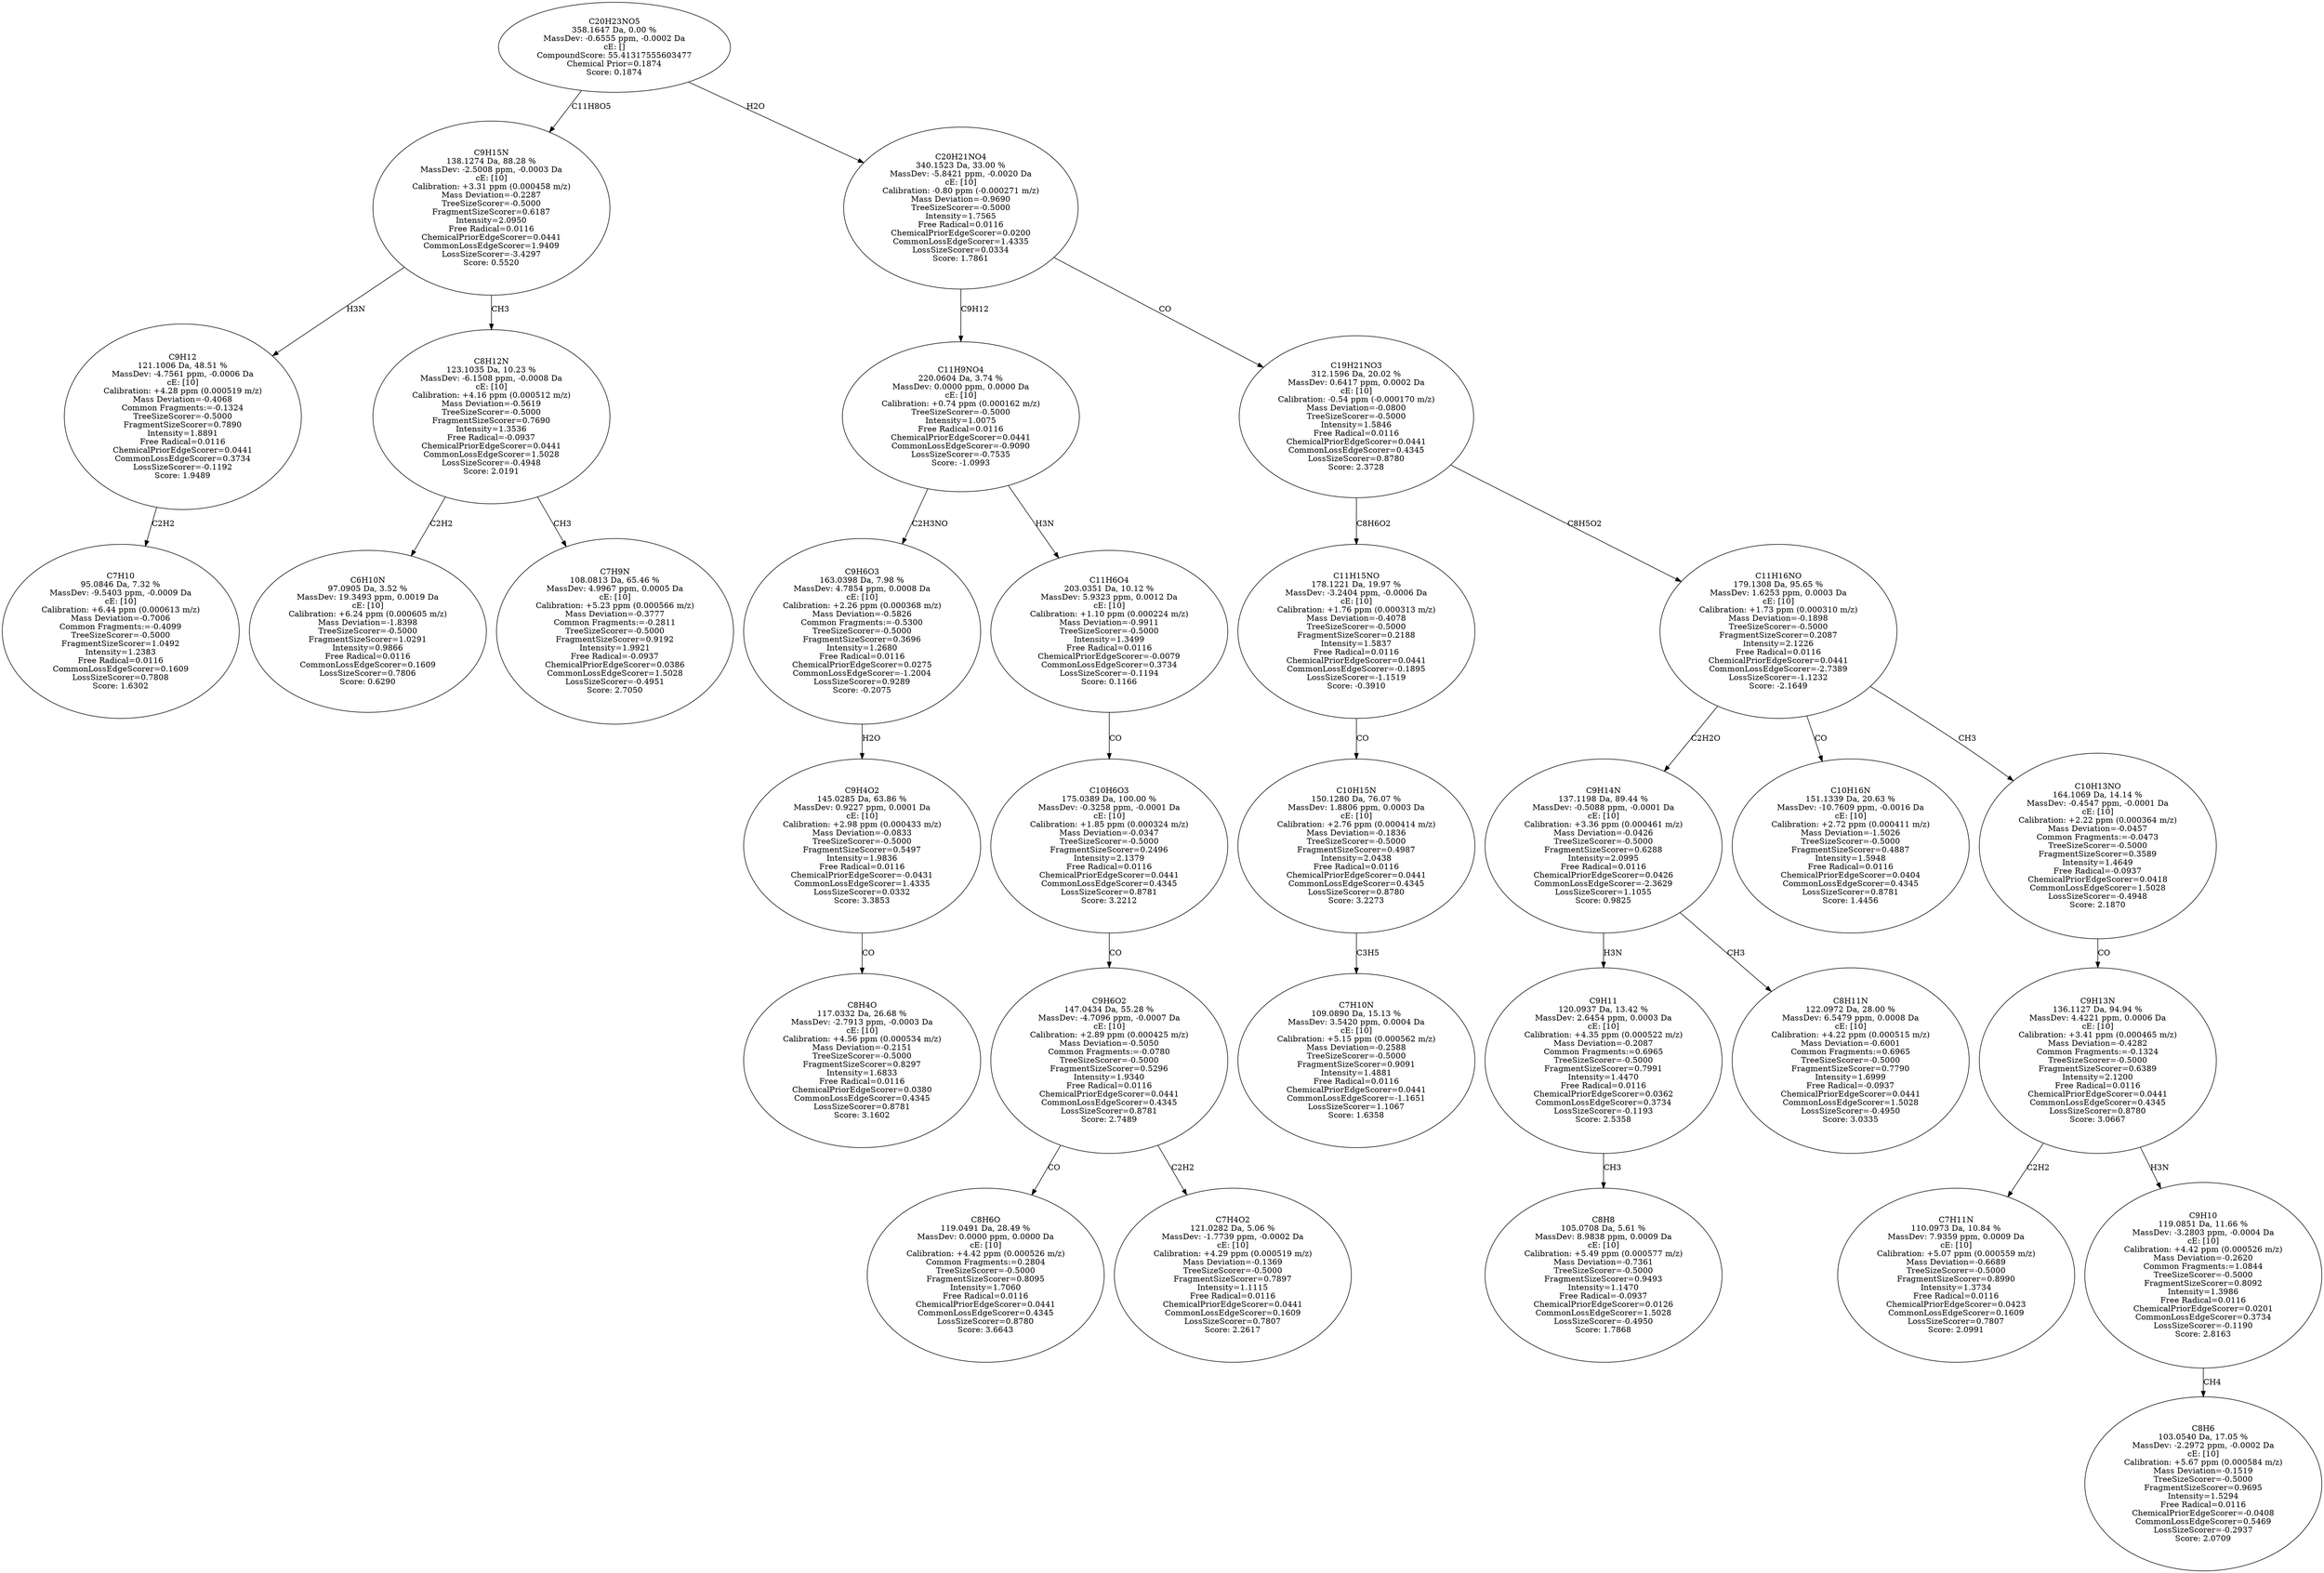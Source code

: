 strict digraph {
v1 [label="C7H10\n95.0846 Da, 7.32 %\nMassDev: -9.5403 ppm, -0.0009 Da\ncE: [10]\nCalibration: +6.44 ppm (0.000613 m/z)\nMass Deviation=-0.7006\nCommon Fragments:=-0.4099\nTreeSizeScorer=-0.5000\nFragmentSizeScorer=1.0492\nIntensity=1.2383\nFree Radical=0.0116\nCommonLossEdgeScorer=0.1609\nLossSizeScorer=0.7808\nScore: 1.6302"];
v2 [label="C9H12\n121.1006 Da, 48.51 %\nMassDev: -4.7561 ppm, -0.0006 Da\ncE: [10]\nCalibration: +4.28 ppm (0.000519 m/z)\nMass Deviation=-0.4068\nCommon Fragments:=-0.1324\nTreeSizeScorer=-0.5000\nFragmentSizeScorer=0.7890\nIntensity=1.8891\nFree Radical=0.0116\nChemicalPriorEdgeScorer=0.0441\nCommonLossEdgeScorer=0.3734\nLossSizeScorer=-0.1192\nScore: 1.9489"];
v3 [label="C6H10N\n97.0905 Da, 3.52 %\nMassDev: 19.3493 ppm, 0.0019 Da\ncE: [10]\nCalibration: +6.24 ppm (0.000605 m/z)\nMass Deviation=-1.8398\nTreeSizeScorer=-0.5000\nFragmentSizeScorer=1.0291\nIntensity=0.9866\nFree Radical=0.0116\nCommonLossEdgeScorer=0.1609\nLossSizeScorer=0.7806\nScore: 0.6290"];
v4 [label="C7H9N\n108.0813 Da, 65.46 %\nMassDev: 4.9967 ppm, 0.0005 Da\ncE: [10]\nCalibration: +5.23 ppm (0.000566 m/z)\nMass Deviation=-0.3777\nCommon Fragments:=-0.2811\nTreeSizeScorer=-0.5000\nFragmentSizeScorer=0.9192\nIntensity=1.9921\nFree Radical=-0.0937\nChemicalPriorEdgeScorer=0.0386\nCommonLossEdgeScorer=1.5028\nLossSizeScorer=-0.4951\nScore: 2.7050"];
v5 [label="C8H12N\n123.1035 Da, 10.23 %\nMassDev: -6.1508 ppm, -0.0008 Da\ncE: [10]\nCalibration: +4.16 ppm (0.000512 m/z)\nMass Deviation=-0.5619\nTreeSizeScorer=-0.5000\nFragmentSizeScorer=0.7690\nIntensity=1.3536\nFree Radical=-0.0937\nChemicalPriorEdgeScorer=0.0441\nCommonLossEdgeScorer=1.5028\nLossSizeScorer=-0.4948\nScore: 2.0191"];
v6 [label="C9H15N\n138.1274 Da, 88.28 %\nMassDev: -2.5008 ppm, -0.0003 Da\ncE: [10]\nCalibration: +3.31 ppm (0.000458 m/z)\nMass Deviation=-0.2287\nTreeSizeScorer=-0.5000\nFragmentSizeScorer=0.6187\nIntensity=2.0950\nFree Radical=0.0116\nChemicalPriorEdgeScorer=0.0441\nCommonLossEdgeScorer=1.9409\nLossSizeScorer=-3.4297\nScore: 0.5520"];
v7 [label="C8H4O\n117.0332 Da, 26.68 %\nMassDev: -2.7913 ppm, -0.0003 Da\ncE: [10]\nCalibration: +4.56 ppm (0.000534 m/z)\nMass Deviation=-0.2151\nTreeSizeScorer=-0.5000\nFragmentSizeScorer=0.8297\nIntensity=1.6833\nFree Radical=0.0116\nChemicalPriorEdgeScorer=0.0380\nCommonLossEdgeScorer=0.4345\nLossSizeScorer=0.8781\nScore: 3.1602"];
v8 [label="C9H4O2\n145.0285 Da, 63.86 %\nMassDev: 0.9227 ppm, 0.0001 Da\ncE: [10]\nCalibration: +2.98 ppm (0.000433 m/z)\nMass Deviation=-0.0833\nTreeSizeScorer=-0.5000\nFragmentSizeScorer=0.5497\nIntensity=1.9836\nFree Radical=0.0116\nChemicalPriorEdgeScorer=-0.0431\nCommonLossEdgeScorer=1.4335\nLossSizeScorer=0.0332\nScore: 3.3853"];
v9 [label="C9H6O3\n163.0398 Da, 7.98 %\nMassDev: 4.7854 ppm, 0.0008 Da\ncE: [10]\nCalibration: +2.26 ppm (0.000368 m/z)\nMass Deviation=-0.5826\nCommon Fragments:=-0.5300\nTreeSizeScorer=-0.5000\nFragmentSizeScorer=0.3696\nIntensity=1.2680\nFree Radical=0.0116\nChemicalPriorEdgeScorer=0.0275\nCommonLossEdgeScorer=-1.2004\nLossSizeScorer=0.9289\nScore: -0.2075"];
v10 [label="C8H6O\n119.0491 Da, 28.49 %\nMassDev: 0.0000 ppm, 0.0000 Da\ncE: [10]\nCalibration: +4.42 ppm (0.000526 m/z)\nCommon Fragments:=0.2804\nTreeSizeScorer=-0.5000\nFragmentSizeScorer=0.8095\nIntensity=1.7060\nFree Radical=0.0116\nChemicalPriorEdgeScorer=0.0441\nCommonLossEdgeScorer=0.4345\nLossSizeScorer=0.8780\nScore: 3.6643"];
v11 [label="C7H4O2\n121.0282 Da, 5.06 %\nMassDev: -1.7739 ppm, -0.0002 Da\ncE: [10]\nCalibration: +4.29 ppm (0.000519 m/z)\nMass Deviation=-0.1369\nTreeSizeScorer=-0.5000\nFragmentSizeScorer=0.7897\nIntensity=1.1115\nFree Radical=0.0116\nChemicalPriorEdgeScorer=0.0441\nCommonLossEdgeScorer=0.1609\nLossSizeScorer=0.7807\nScore: 2.2617"];
v12 [label="C9H6O2\n147.0434 Da, 55.28 %\nMassDev: -4.7096 ppm, -0.0007 Da\ncE: [10]\nCalibration: +2.89 ppm (0.000425 m/z)\nMass Deviation=-0.5050\nCommon Fragments:=-0.0780\nTreeSizeScorer=-0.5000\nFragmentSizeScorer=0.5296\nIntensity=1.9340\nFree Radical=0.0116\nChemicalPriorEdgeScorer=0.0441\nCommonLossEdgeScorer=0.4345\nLossSizeScorer=0.8781\nScore: 2.7489"];
v13 [label="C10H6O3\n175.0389 Da, 100.00 %\nMassDev: -0.3258 ppm, -0.0001 Da\ncE: [10]\nCalibration: +1.85 ppm (0.000324 m/z)\nMass Deviation=-0.0347\nTreeSizeScorer=-0.5000\nFragmentSizeScorer=0.2496\nIntensity=2.1379\nFree Radical=0.0116\nChemicalPriorEdgeScorer=0.0441\nCommonLossEdgeScorer=0.4345\nLossSizeScorer=0.8781\nScore: 3.2212"];
v14 [label="C11H6O4\n203.0351 Da, 10.12 %\nMassDev: 5.9323 ppm, 0.0012 Da\ncE: [10]\nCalibration: +1.10 ppm (0.000224 m/z)\nMass Deviation=-0.9911\nTreeSizeScorer=-0.5000\nIntensity=1.3499\nFree Radical=0.0116\nChemicalPriorEdgeScorer=-0.0079\nCommonLossEdgeScorer=0.3734\nLossSizeScorer=-0.1194\nScore: 0.1166"];
v15 [label="C11H9NO4\n220.0604 Da, 3.74 %\nMassDev: 0.0000 ppm, 0.0000 Da\ncE: [10]\nCalibration: +0.74 ppm (0.000162 m/z)\nTreeSizeScorer=-0.5000\nIntensity=1.0075\nFree Radical=0.0116\nChemicalPriorEdgeScorer=0.0441\nCommonLossEdgeScorer=-0.9090\nLossSizeScorer=-0.7535\nScore: -1.0993"];
v16 [label="C7H10N\n109.0890 Da, 15.13 %\nMassDev: 3.5420 ppm, 0.0004 Da\ncE: [10]\nCalibration: +5.15 ppm (0.000562 m/z)\nMass Deviation=-0.2588\nTreeSizeScorer=-0.5000\nFragmentSizeScorer=0.9091\nIntensity=1.4881\nFree Radical=0.0116\nChemicalPriorEdgeScorer=0.0441\nCommonLossEdgeScorer=-1.1651\nLossSizeScorer=1.1067\nScore: 1.6358"];
v17 [label="C10H15N\n150.1280 Da, 76.07 %\nMassDev: 1.8806 ppm, 0.0003 Da\ncE: [10]\nCalibration: +2.76 ppm (0.000414 m/z)\nMass Deviation=-0.1836\nTreeSizeScorer=-0.5000\nFragmentSizeScorer=0.4987\nIntensity=2.0438\nFree Radical=0.0116\nChemicalPriorEdgeScorer=0.0441\nCommonLossEdgeScorer=0.4345\nLossSizeScorer=0.8780\nScore: 3.2273"];
v18 [label="C11H15NO\n178.1221 Da, 19.97 %\nMassDev: -3.2404 ppm, -0.0006 Da\ncE: [10]\nCalibration: +1.76 ppm (0.000313 m/z)\nMass Deviation=-0.4078\nTreeSizeScorer=-0.5000\nFragmentSizeScorer=0.2188\nIntensity=1.5837\nFree Radical=0.0116\nChemicalPriorEdgeScorer=0.0441\nCommonLossEdgeScorer=-0.1895\nLossSizeScorer=-1.1519\nScore: -0.3910"];
v19 [label="C8H8\n105.0708 Da, 5.61 %\nMassDev: 8.9838 ppm, 0.0009 Da\ncE: [10]\nCalibration: +5.49 ppm (0.000577 m/z)\nMass Deviation=-0.7361\nTreeSizeScorer=-0.5000\nFragmentSizeScorer=0.9493\nIntensity=1.1470\nFree Radical=-0.0937\nChemicalPriorEdgeScorer=0.0126\nCommonLossEdgeScorer=1.5028\nLossSizeScorer=-0.4950\nScore: 1.7868"];
v20 [label="C9H11\n120.0937 Da, 13.42 %\nMassDev: 2.6454 ppm, 0.0003 Da\ncE: [10]\nCalibration: +4.35 ppm (0.000522 m/z)\nMass Deviation=-0.2087\nCommon Fragments:=0.6965\nTreeSizeScorer=-0.5000\nFragmentSizeScorer=0.7991\nIntensity=1.4470\nFree Radical=0.0116\nChemicalPriorEdgeScorer=0.0362\nCommonLossEdgeScorer=0.3734\nLossSizeScorer=-0.1193\nScore: 2.5358"];
v21 [label="C8H11N\n122.0972 Da, 28.00 %\nMassDev: 6.5479 ppm, 0.0008 Da\ncE: [10]\nCalibration: +4.22 ppm (0.000515 m/z)\nMass Deviation=-0.6001\nCommon Fragments:=0.6965\nTreeSizeScorer=-0.5000\nFragmentSizeScorer=0.7790\nIntensity=1.6999\nFree Radical=-0.0937\nChemicalPriorEdgeScorer=0.0441\nCommonLossEdgeScorer=1.5028\nLossSizeScorer=-0.4950\nScore: 3.0335"];
v22 [label="C9H14N\n137.1198 Da, 89.44 %\nMassDev: -0.5088 ppm, -0.0001 Da\ncE: [10]\nCalibration: +3.36 ppm (0.000461 m/z)\nMass Deviation=-0.0426\nTreeSizeScorer=-0.5000\nFragmentSizeScorer=0.6288\nIntensity=2.0995\nFree Radical=0.0116\nChemicalPriorEdgeScorer=0.0426\nCommonLossEdgeScorer=-2.3629\nLossSizeScorer=1.1055\nScore: 0.9825"];
v23 [label="C10H16N\n151.1339 Da, 20.63 %\nMassDev: -10.7609 ppm, -0.0016 Da\ncE: [10]\nCalibration: +2.72 ppm (0.000411 m/z)\nMass Deviation=-1.5026\nTreeSizeScorer=-0.5000\nFragmentSizeScorer=0.4887\nIntensity=1.5948\nFree Radical=0.0116\nChemicalPriorEdgeScorer=0.0404\nCommonLossEdgeScorer=0.4345\nLossSizeScorer=0.8781\nScore: 1.4456"];
v24 [label="C7H11N\n110.0973 Da, 10.84 %\nMassDev: 7.9359 ppm, 0.0009 Da\ncE: [10]\nCalibration: +5.07 ppm (0.000559 m/z)\nMass Deviation=-0.6689\nTreeSizeScorer=-0.5000\nFragmentSizeScorer=0.8990\nIntensity=1.3734\nFree Radical=0.0116\nChemicalPriorEdgeScorer=0.0423\nCommonLossEdgeScorer=0.1609\nLossSizeScorer=0.7807\nScore: 2.0991"];
v25 [label="C8H6\n103.0540 Da, 17.05 %\nMassDev: -2.2972 ppm, -0.0002 Da\ncE: [10]\nCalibration: +5.67 ppm (0.000584 m/z)\nMass Deviation=-0.1519\nTreeSizeScorer=-0.5000\nFragmentSizeScorer=0.9695\nIntensity=1.5294\nFree Radical=0.0116\nChemicalPriorEdgeScorer=-0.0408\nCommonLossEdgeScorer=0.5469\nLossSizeScorer=-0.2937\nScore: 2.0709"];
v26 [label="C9H10\n119.0851 Da, 11.66 %\nMassDev: -3.2803 ppm, -0.0004 Da\ncE: [10]\nCalibration: +4.42 ppm (0.000526 m/z)\nMass Deviation=-0.2620\nCommon Fragments:=1.0844\nTreeSizeScorer=-0.5000\nFragmentSizeScorer=0.8092\nIntensity=1.3986\nFree Radical=0.0116\nChemicalPriorEdgeScorer=0.0201\nCommonLossEdgeScorer=0.3734\nLossSizeScorer=-0.1190\nScore: 2.8163"];
v27 [label="C9H13N\n136.1127 Da, 94.94 %\nMassDev: 4.4221 ppm, 0.0006 Da\ncE: [10]\nCalibration: +3.41 ppm (0.000465 m/z)\nMass Deviation=-0.4282\nCommon Fragments:=-0.1324\nTreeSizeScorer=-0.5000\nFragmentSizeScorer=0.6389\nIntensity=2.1200\nFree Radical=0.0116\nChemicalPriorEdgeScorer=0.0441\nCommonLossEdgeScorer=0.4345\nLossSizeScorer=0.8780\nScore: 3.0667"];
v28 [label="C10H13NO\n164.1069 Da, 14.14 %\nMassDev: -0.4547 ppm, -0.0001 Da\ncE: [10]\nCalibration: +2.22 ppm (0.000364 m/z)\nMass Deviation=-0.0457\nCommon Fragments:=-0.0473\nTreeSizeScorer=-0.5000\nFragmentSizeScorer=0.3589\nIntensity=1.4649\nFree Radical=-0.0937\nChemicalPriorEdgeScorer=0.0418\nCommonLossEdgeScorer=1.5028\nLossSizeScorer=-0.4948\nScore: 2.1870"];
v29 [label="C11H16NO\n179.1308 Da, 95.65 %\nMassDev: 1.6253 ppm, 0.0003 Da\ncE: [10]\nCalibration: +1.73 ppm (0.000310 m/z)\nMass Deviation=-0.1898\nTreeSizeScorer=-0.5000\nFragmentSizeScorer=0.2087\nIntensity=2.1226\nFree Radical=0.0116\nChemicalPriorEdgeScorer=0.0441\nCommonLossEdgeScorer=-2.7389\nLossSizeScorer=-1.1232\nScore: -2.1649"];
v30 [label="C19H21NO3\n312.1596 Da, 20.02 %\nMassDev: 0.6417 ppm, 0.0002 Da\ncE: [10]\nCalibration: -0.54 ppm (-0.000170 m/z)\nMass Deviation=-0.0800\nTreeSizeScorer=-0.5000\nIntensity=1.5846\nFree Radical=0.0116\nChemicalPriorEdgeScorer=0.0441\nCommonLossEdgeScorer=0.4345\nLossSizeScorer=0.8780\nScore: 2.3728"];
v31 [label="C20H21NO4\n340.1523 Da, 33.00 %\nMassDev: -5.8421 ppm, -0.0020 Da\ncE: [10]\nCalibration: -0.80 ppm (-0.000271 m/z)\nMass Deviation=-0.9690\nTreeSizeScorer=-0.5000\nIntensity=1.7565\nFree Radical=0.0116\nChemicalPriorEdgeScorer=0.0200\nCommonLossEdgeScorer=1.4335\nLossSizeScorer=0.0334\nScore: 1.7861"];
v32 [label="C20H23NO5\n358.1647 Da, 0.00 %\nMassDev: -0.6555 ppm, -0.0002 Da\ncE: []\nCompoundScore: 55.41317555603477\nChemical Prior=0.1874\nScore: 0.1874"];
v2 -> v1 [label="C2H2"];
v6 -> v2 [label="H3N"];
v5 -> v3 [label="C2H2"];
v5 -> v4 [label="CH3"];
v6 -> v5 [label="CH3"];
v32 -> v6 [label="C11H8O5"];
v8 -> v7 [label="CO"];
v9 -> v8 [label="H2O"];
v15 -> v9 [label="C2H3NO"];
v12 -> v10 [label="CO"];
v12 -> v11 [label="C2H2"];
v13 -> v12 [label="CO"];
v14 -> v13 [label="CO"];
v15 -> v14 [label="H3N"];
v31 -> v15 [label="C9H12"];
v17 -> v16 [label="C3H5"];
v18 -> v17 [label="CO"];
v30 -> v18 [label="C8H6O2"];
v20 -> v19 [label="CH3"];
v22 -> v20 [label="H3N"];
v22 -> v21 [label="CH3"];
v29 -> v22 [label="C2H2O"];
v29 -> v23 [label="CO"];
v27 -> v24 [label="C2H2"];
v26 -> v25 [label="CH4"];
v27 -> v26 [label="H3N"];
v28 -> v27 [label="CO"];
v29 -> v28 [label="CH3"];
v30 -> v29 [label="C8H5O2"];
v31 -> v30 [label="CO"];
v32 -> v31 [label="H2O"];
}